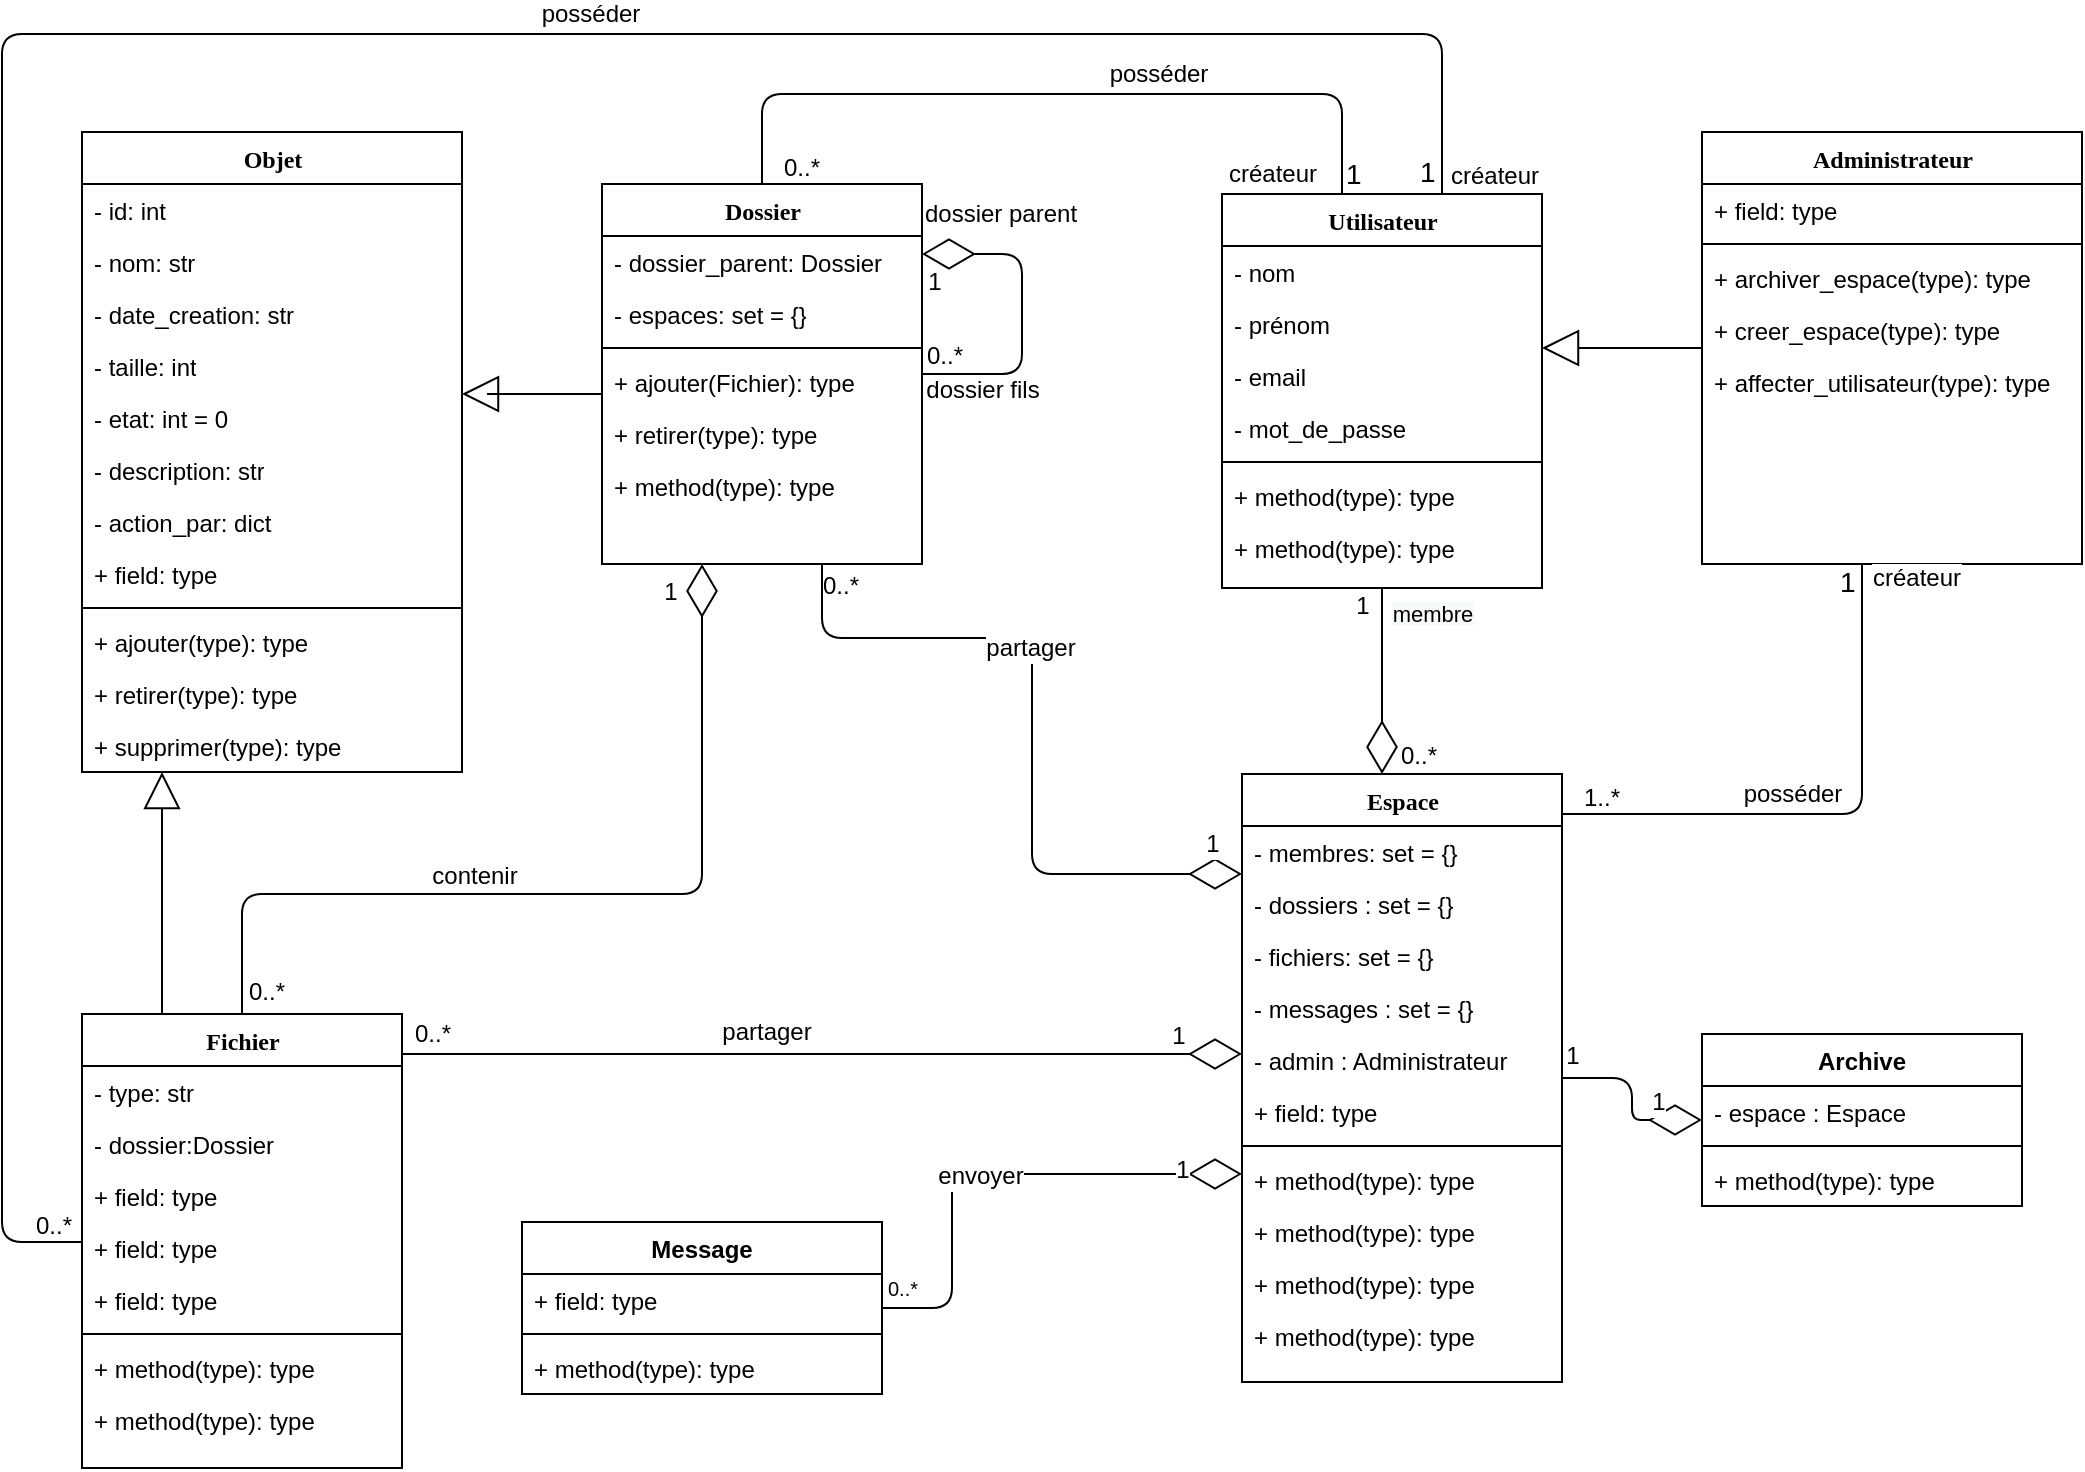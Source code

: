 <mxfile version="14.7.6" type="github">
  <diagram name="Page-1" id="9f46799a-70d6-7492-0946-bef42562c5a5">
    <mxGraphModel dx="1650" dy="1030" grid="1" gridSize="10" guides="1" tooltips="1" connect="1" arrows="1" fold="1" page="1" pageScale="1" pageWidth="1100" pageHeight="850" background="#ffffff" math="0" shadow="0">
      <root>
        <mxCell id="0" />
        <mxCell id="1" parent="0" />
        <mxCell id="KyeJw01Wxb6Py4lA0Rmy-20" value="" style="endArrow=diamondThin;endFill=0;endSize=24;html=1;edgeStyle=orthogonalEdgeStyle;fontSize=12;" parent="1" source="78961159f06e98e8-30" target="78961159f06e98e8-69" edge="1">
          <mxGeometry width="160" relative="1" as="geometry">
            <mxPoint x="470" y="620" as="sourcePoint" />
            <mxPoint x="610" y="350" as="targetPoint" />
            <Array as="points">
              <mxPoint x="430" y="322" />
              <mxPoint x="535" y="322" />
              <mxPoint x="535" y="440" />
            </Array>
          </mxGeometry>
        </mxCell>
        <mxCell id="3g1iSyXN13iqt0poWXBP-4" value="&lt;font style=&quot;font-size: 12px&quot;&gt;partager&lt;/font&gt;" style="edgeLabel;html=1;align=center;verticalAlign=middle;resizable=0;points=[];" parent="KyeJw01Wxb6Py4lA0Rmy-20" vertex="1" connectable="0">
          <mxGeometry x="-0.18" y="-1" relative="1" as="geometry">
            <mxPoint y="-3" as="offset" />
          </mxGeometry>
        </mxCell>
        <mxCell id="3g1iSyXN13iqt0poWXBP-16" value="&lt;font style=&quot;font-size: 12px&quot;&gt;1&lt;/font&gt;" style="edgeLabel;html=1;align=center;verticalAlign=middle;resizable=0;points=[];" parent="KyeJw01Wxb6Py4lA0Rmy-20" vertex="1" connectable="0">
          <mxGeometry x="0.808" y="2" relative="1" as="geometry">
            <mxPoint x="20" y="-13" as="offset" />
          </mxGeometry>
        </mxCell>
        <mxCell id="3g1iSyXN13iqt0poWXBP-17" value="0..*" style="edgeLabel;html=1;align=center;verticalAlign=middle;resizable=0;points=[];fontSize=12;" parent="KyeJw01Wxb6Py4lA0Rmy-20" vertex="1" connectable="0">
          <mxGeometry x="-0.939" y="1" relative="1" as="geometry">
            <mxPoint x="8" as="offset" />
          </mxGeometry>
        </mxCell>
        <mxCell id="78961159f06e98e8-17" value="Fichier" style="swimlane;html=1;fontStyle=1;align=center;verticalAlign=top;childLayout=stackLayout;horizontal=1;startSize=26;horizontalStack=0;resizeParent=1;resizeLast=0;collapsible=1;marginBottom=0;swimlaneFillColor=#ffffff;rounded=0;shadow=0;comic=0;labelBackgroundColor=none;strokeWidth=1;fillColor=none;fontFamily=Verdana;fontSize=12" parent="1" vertex="1">
          <mxGeometry x="60" y="510" width="160" height="227" as="geometry">
            <mxRectangle x="40" y="208.5" width="80" height="26" as="alternateBounds" />
          </mxGeometry>
        </mxCell>
        <mxCell id="78961159f06e98e8-23" value="- type: str" style="text;html=1;strokeColor=none;fillColor=none;align=left;verticalAlign=top;spacingLeft=4;spacingRight=4;whiteSpace=wrap;overflow=hidden;rotatable=0;points=[[0,0.5],[1,0.5]];portConstraint=eastwest;" parent="78961159f06e98e8-17" vertex="1">
          <mxGeometry y="26" width="160" height="26" as="geometry" />
        </mxCell>
        <mxCell id="78961159f06e98e8-21" value="- dossier:Dossier" style="text;html=1;strokeColor=none;fillColor=none;align=left;verticalAlign=top;spacingLeft=4;spacingRight=4;whiteSpace=wrap;overflow=hidden;rotatable=0;points=[[0,0.5],[1,0.5]];portConstraint=eastwest;" parent="78961159f06e98e8-17" vertex="1">
          <mxGeometry y="52" width="160" height="26" as="geometry" />
        </mxCell>
        <mxCell id="78961159f06e98e8-25" value="+ field: type" style="text;html=1;strokeColor=none;fillColor=none;align=left;verticalAlign=top;spacingLeft=4;spacingRight=4;whiteSpace=wrap;overflow=hidden;rotatable=0;points=[[0,0.5],[1,0.5]];portConstraint=eastwest;" parent="78961159f06e98e8-17" vertex="1">
          <mxGeometry y="78" width="160" height="26" as="geometry" />
        </mxCell>
        <mxCell id="78961159f06e98e8-26" value="+ field: type" style="text;html=1;strokeColor=none;fillColor=none;align=left;verticalAlign=top;spacingLeft=4;spacingRight=4;whiteSpace=wrap;overflow=hidden;rotatable=0;points=[[0,0.5],[1,0.5]];portConstraint=eastwest;" parent="78961159f06e98e8-17" vertex="1">
          <mxGeometry y="104" width="160" height="26" as="geometry" />
        </mxCell>
        <mxCell id="78961159f06e98e8-24" value="+ field: type" style="text;html=1;strokeColor=none;fillColor=none;align=left;verticalAlign=top;spacingLeft=4;spacingRight=4;whiteSpace=wrap;overflow=hidden;rotatable=0;points=[[0,0.5],[1,0.5]];portConstraint=eastwest;" parent="78961159f06e98e8-17" vertex="1">
          <mxGeometry y="130" width="160" height="26" as="geometry" />
        </mxCell>
        <mxCell id="78961159f06e98e8-19" value="" style="line;html=1;strokeWidth=1;fillColor=none;align=left;verticalAlign=middle;spacingTop=-1;spacingLeft=3;spacingRight=3;rotatable=0;labelPosition=right;points=[];portConstraint=eastwest;" parent="78961159f06e98e8-17" vertex="1">
          <mxGeometry y="156" width="160" height="8" as="geometry" />
        </mxCell>
        <mxCell id="78961159f06e98e8-20" value="+ method(type): type" style="text;html=1;strokeColor=none;fillColor=none;align=left;verticalAlign=top;spacingLeft=4;spacingRight=4;whiteSpace=wrap;overflow=hidden;rotatable=0;points=[[0,0.5],[1,0.5]];portConstraint=eastwest;" parent="78961159f06e98e8-17" vertex="1">
          <mxGeometry y="164" width="160" height="26" as="geometry" />
        </mxCell>
        <mxCell id="78961159f06e98e8-27" value="+ method(type): type" style="text;html=1;strokeColor=none;fillColor=none;align=left;verticalAlign=top;spacingLeft=4;spacingRight=4;whiteSpace=wrap;overflow=hidden;rotatable=0;points=[[0,0.5],[1,0.5]];portConstraint=eastwest;" parent="78961159f06e98e8-17" vertex="1">
          <mxGeometry y="190" width="160" height="26" as="geometry" />
        </mxCell>
        <mxCell id="78961159f06e98e8-30" value="Dossier" style="swimlane;html=1;fontStyle=1;align=center;verticalAlign=top;childLayout=stackLayout;horizontal=1;startSize=26;horizontalStack=0;resizeParent=1;resizeLast=0;collapsible=1;marginBottom=0;swimlaneFillColor=#ffffff;rounded=0;shadow=0;comic=0;labelBackgroundColor=none;strokeWidth=1;fillColor=none;fontFamily=Verdana;fontSize=12" parent="1" vertex="1">
          <mxGeometry x="320" y="95" width="160" height="190" as="geometry">
            <mxRectangle x="430" y="83" width="80" height="26" as="alternateBounds" />
          </mxGeometry>
        </mxCell>
        <mxCell id="78961159f06e98e8-31" value="- dossier_parent: Dossier" style="text;html=1;strokeColor=none;fillColor=none;align=left;verticalAlign=top;spacingLeft=4;spacingRight=4;whiteSpace=wrap;overflow=hidden;rotatable=0;points=[[0,0.5],[1,0.5]];portConstraint=eastwest;" parent="78961159f06e98e8-30" vertex="1">
          <mxGeometry y="26" width="160" height="26" as="geometry" />
        </mxCell>
        <mxCell id="78961159f06e98e8-37" value="- espaces: set = {}" style="text;html=1;strokeColor=none;fillColor=none;align=left;verticalAlign=top;spacingLeft=4;spacingRight=4;whiteSpace=wrap;overflow=hidden;rotatable=0;points=[[0,0.5],[1,0.5]];portConstraint=eastwest;" parent="78961159f06e98e8-30" vertex="1">
          <mxGeometry y="52" width="160" height="26" as="geometry" />
        </mxCell>
        <mxCell id="78961159f06e98e8-38" value="" style="line;html=1;strokeWidth=1;fillColor=none;align=left;verticalAlign=middle;spacingTop=-1;spacingLeft=3;spacingRight=3;rotatable=0;labelPosition=right;points=[];portConstraint=eastwest;" parent="78961159f06e98e8-30" vertex="1">
          <mxGeometry y="78" width="160" height="8" as="geometry" />
        </mxCell>
        <mxCell id="78961159f06e98e8-39" value="+ ajouter(Fichier): type" style="text;html=1;strokeColor=none;fillColor=none;align=left;verticalAlign=top;spacingLeft=4;spacingRight=4;whiteSpace=wrap;overflow=hidden;rotatable=0;points=[[0,0.5],[1,0.5]];portConstraint=eastwest;" parent="78961159f06e98e8-30" vertex="1">
          <mxGeometry y="86" width="160" height="26" as="geometry" />
        </mxCell>
        <mxCell id="78961159f06e98e8-40" value="+ retirer(type): type" style="text;html=1;strokeColor=none;fillColor=none;align=left;verticalAlign=top;spacingLeft=4;spacingRight=4;whiteSpace=wrap;overflow=hidden;rotatable=0;points=[[0,0.5],[1,0.5]];portConstraint=eastwest;" parent="78961159f06e98e8-30" vertex="1">
          <mxGeometry y="112" width="160" height="26" as="geometry" />
        </mxCell>
        <mxCell id="78961159f06e98e8-42" value="+ method(type): type" style="text;html=1;strokeColor=none;fillColor=none;align=left;verticalAlign=top;spacingLeft=4;spacingRight=4;whiteSpace=wrap;overflow=hidden;rotatable=0;points=[[0,0.5],[1,0.5]];portConstraint=eastwest;" parent="78961159f06e98e8-30" vertex="1">
          <mxGeometry y="138" width="160" height="26" as="geometry" />
        </mxCell>
        <mxCell id="78961159f06e98e8-43" value="Utilisateur" style="swimlane;html=1;fontStyle=1;align=center;verticalAlign=top;childLayout=stackLayout;horizontal=1;startSize=26;horizontalStack=0;resizeParent=1;resizeLast=0;collapsible=1;marginBottom=0;swimlaneFillColor=#ffffff;rounded=0;shadow=0;comic=0;labelBackgroundColor=none;strokeWidth=1;fontFamily=Verdana;fontSize=12;" parent="1" vertex="1">
          <mxGeometry x="630" y="100" width="160" height="197" as="geometry">
            <mxRectangle x="740" y="83" width="100" height="26" as="alternateBounds" />
          </mxGeometry>
        </mxCell>
        <mxCell id="78961159f06e98e8-44" value="- nom" style="text;html=1;strokeColor=none;fillColor=none;align=left;verticalAlign=top;spacingLeft=4;spacingRight=4;whiteSpace=wrap;overflow=hidden;rotatable=0;points=[[0,0.5],[1,0.5]];portConstraint=eastwest;" parent="78961159f06e98e8-43" vertex="1">
          <mxGeometry y="26" width="160" height="26" as="geometry" />
        </mxCell>
        <mxCell id="78961159f06e98e8-45" value="- prénom" style="text;html=1;strokeColor=none;fillColor=none;align=left;verticalAlign=top;spacingLeft=4;spacingRight=4;whiteSpace=wrap;overflow=hidden;rotatable=0;points=[[0,0.5],[1,0.5]];portConstraint=eastwest;" parent="78961159f06e98e8-43" vertex="1">
          <mxGeometry y="52" width="160" height="26" as="geometry" />
        </mxCell>
        <mxCell id="78961159f06e98e8-49" value="- email" style="text;html=1;strokeColor=none;fillColor=none;align=left;verticalAlign=top;spacingLeft=4;spacingRight=4;whiteSpace=wrap;overflow=hidden;rotatable=0;points=[[0,0.5],[1,0.5]];portConstraint=eastwest;" parent="78961159f06e98e8-43" vertex="1">
          <mxGeometry y="78" width="160" height="26" as="geometry" />
        </mxCell>
        <mxCell id="78961159f06e98e8-50" value="- mot_de_passe" style="text;html=1;strokeColor=none;fillColor=none;align=left;verticalAlign=top;spacingLeft=4;spacingRight=4;whiteSpace=wrap;overflow=hidden;rotatable=0;points=[[0,0.5],[1,0.5]];portConstraint=eastwest;" parent="78961159f06e98e8-43" vertex="1">
          <mxGeometry y="104" width="160" height="26" as="geometry" />
        </mxCell>
        <mxCell id="78961159f06e98e8-51" value="" style="line;html=1;strokeWidth=1;fillColor=none;align=left;verticalAlign=middle;spacingTop=-1;spacingLeft=3;spacingRight=3;rotatable=0;labelPosition=right;points=[];portConstraint=eastwest;" parent="78961159f06e98e8-43" vertex="1">
          <mxGeometry y="130" width="160" height="8" as="geometry" />
        </mxCell>
        <mxCell id="78961159f06e98e8-52" value="+ method(type): type" style="text;html=1;strokeColor=none;fillColor=none;align=left;verticalAlign=top;spacingLeft=4;spacingRight=4;whiteSpace=wrap;overflow=hidden;rotatable=0;points=[[0,0.5],[1,0.5]];portConstraint=eastwest;" parent="78961159f06e98e8-43" vertex="1">
          <mxGeometry y="138" width="160" height="26" as="geometry" />
        </mxCell>
        <mxCell id="78961159f06e98e8-53" value="+ method(type): type" style="text;html=1;strokeColor=none;fillColor=none;align=left;verticalAlign=top;spacingLeft=4;spacingRight=4;whiteSpace=wrap;overflow=hidden;rotatable=0;points=[[0,0.5],[1,0.5]];portConstraint=eastwest;" parent="78961159f06e98e8-43" vertex="1">
          <mxGeometry y="164" width="160" height="26" as="geometry" />
        </mxCell>
        <mxCell id="78961159f06e98e8-69" value="Espace" style="swimlane;html=1;fontStyle=1;align=center;verticalAlign=top;childLayout=stackLayout;horizontal=1;startSize=26;horizontalStack=0;resizeParent=1;resizeLast=0;collapsible=1;marginBottom=0;swimlaneFillColor=#ffffff;rounded=0;shadow=0;comic=0;labelBackgroundColor=none;strokeWidth=1;fillColor=none;fontFamily=Verdana;fontSize=12" parent="1" vertex="1">
          <mxGeometry x="640" y="390.0" width="160" height="304" as="geometry">
            <mxRectangle x="360" y="482.0" width="80" height="26" as="alternateBounds" />
          </mxGeometry>
        </mxCell>
        <mxCell id="78961159f06e98e8-70" value="- membres: set = {}" style="text;html=1;strokeColor=none;fillColor=none;align=left;verticalAlign=top;spacingLeft=4;spacingRight=4;whiteSpace=wrap;overflow=hidden;rotatable=0;points=[[0,0.5],[1,0.5]];portConstraint=eastwest;" parent="78961159f06e98e8-69" vertex="1">
          <mxGeometry y="26" width="160" height="26" as="geometry" />
        </mxCell>
        <mxCell id="78961159f06e98e8-71" value="- dossiers : set = {}" style="text;html=1;strokeColor=none;fillColor=none;align=left;verticalAlign=top;spacingLeft=4;spacingRight=4;whiteSpace=wrap;overflow=hidden;rotatable=0;points=[[0,0.5],[1,0.5]];portConstraint=eastwest;" parent="78961159f06e98e8-69" vertex="1">
          <mxGeometry y="52" width="160" height="26" as="geometry" />
        </mxCell>
        <mxCell id="78961159f06e98e8-74" value="- fichiers: set = {}" style="text;html=1;strokeColor=none;fillColor=none;align=left;verticalAlign=top;spacingLeft=4;spacingRight=4;whiteSpace=wrap;overflow=hidden;rotatable=0;points=[[0,0.5],[1,0.5]];portConstraint=eastwest;" parent="78961159f06e98e8-69" vertex="1">
          <mxGeometry y="78" width="160" height="26" as="geometry" />
        </mxCell>
        <mxCell id="78961159f06e98e8-75" value="- messages : set = {}" style="text;html=1;strokeColor=none;fillColor=none;align=left;verticalAlign=top;spacingLeft=4;spacingRight=4;whiteSpace=wrap;overflow=hidden;rotatable=0;points=[[0,0.5],[1,0.5]];portConstraint=eastwest;" parent="78961159f06e98e8-69" vertex="1">
          <mxGeometry y="104" width="160" height="26" as="geometry" />
        </mxCell>
        <mxCell id="78961159f06e98e8-72" value="- admin : Administrateur" style="text;html=1;strokeColor=none;fillColor=none;align=left;verticalAlign=top;spacingLeft=4;spacingRight=4;whiteSpace=wrap;overflow=hidden;rotatable=0;points=[[0,0.5],[1,0.5]];portConstraint=eastwest;" parent="78961159f06e98e8-69" vertex="1">
          <mxGeometry y="130" width="160" height="26" as="geometry" />
        </mxCell>
        <mxCell id="78961159f06e98e8-76" value="+ field: type" style="text;html=1;strokeColor=none;fillColor=none;align=left;verticalAlign=top;spacingLeft=4;spacingRight=4;whiteSpace=wrap;overflow=hidden;rotatable=0;points=[[0,0.5],[1,0.5]];portConstraint=eastwest;" parent="78961159f06e98e8-69" vertex="1">
          <mxGeometry y="156" width="160" height="26" as="geometry" />
        </mxCell>
        <mxCell id="78961159f06e98e8-77" value="" style="line;html=1;strokeWidth=1;fillColor=none;align=left;verticalAlign=middle;spacingTop=-1;spacingLeft=3;spacingRight=3;rotatable=0;labelPosition=right;points=[];portConstraint=eastwest;" parent="78961159f06e98e8-69" vertex="1">
          <mxGeometry y="182" width="160" height="8" as="geometry" />
        </mxCell>
        <mxCell id="78961159f06e98e8-78" value="+ method(type): type" style="text;html=1;strokeColor=none;fillColor=none;align=left;verticalAlign=top;spacingLeft=4;spacingRight=4;whiteSpace=wrap;overflow=hidden;rotatable=0;points=[[0,0.5],[1,0.5]];portConstraint=eastwest;" parent="78961159f06e98e8-69" vertex="1">
          <mxGeometry y="190" width="160" height="26" as="geometry" />
        </mxCell>
        <mxCell id="78961159f06e98e8-79" value="+ method(type): type" style="text;html=1;strokeColor=none;fillColor=none;align=left;verticalAlign=top;spacingLeft=4;spacingRight=4;whiteSpace=wrap;overflow=hidden;rotatable=0;points=[[0,0.5],[1,0.5]];portConstraint=eastwest;" parent="78961159f06e98e8-69" vertex="1">
          <mxGeometry y="216" width="160" height="26" as="geometry" />
        </mxCell>
        <mxCell id="78961159f06e98e8-80" value="+ method(type): type" style="text;html=1;strokeColor=none;fillColor=none;align=left;verticalAlign=top;spacingLeft=4;spacingRight=4;whiteSpace=wrap;overflow=hidden;rotatable=0;points=[[0,0.5],[1,0.5]];portConstraint=eastwest;" parent="78961159f06e98e8-69" vertex="1">
          <mxGeometry y="242" width="160" height="26" as="geometry" />
        </mxCell>
        <mxCell id="78961159f06e98e8-81" value="+ method(type): type" style="text;html=1;strokeColor=none;fillColor=none;align=left;verticalAlign=top;spacingLeft=4;spacingRight=4;whiteSpace=wrap;overflow=hidden;rotatable=0;points=[[0,0.5],[1,0.5]];portConstraint=eastwest;" parent="78961159f06e98e8-69" vertex="1">
          <mxGeometry y="268" width="160" height="26" as="geometry" />
        </mxCell>
        <mxCell id="78961159f06e98e8-127" style="edgeStyle=orthogonalEdgeStyle;html=1;labelBackgroundColor=none;startFill=0;startSize=8;endArrow=block;endFill=0;endSize=16;fontFamily=Verdana;fontSize=12;" parent="1" source="78961159f06e98e8-95" target="78961159f06e98e8-43" edge="1">
          <mxGeometry relative="1" as="geometry">
            <Array as="points">
              <mxPoint x="870" y="109" />
              <mxPoint x="870" y="109" />
            </Array>
          </mxGeometry>
        </mxCell>
        <mxCell id="78961159f06e98e8-95" value="Administrateur" style="swimlane;html=1;fontStyle=1;align=center;verticalAlign=top;childLayout=stackLayout;horizontal=1;startSize=26;horizontalStack=0;resizeParent=1;resizeLast=0;collapsible=1;marginBottom=0;swimlaneFillColor=#ffffff;rounded=0;shadow=0;comic=0;labelBackgroundColor=none;strokeWidth=1;fillColor=none;fontFamily=Verdana;fontSize=12" parent="1" vertex="1">
          <mxGeometry x="870" y="69" width="190" height="216" as="geometry">
            <mxRectangle x="920" y="183" width="130" height="26" as="alternateBounds" />
          </mxGeometry>
        </mxCell>
        <mxCell id="78961159f06e98e8-102" value="+ field: type" style="text;html=1;strokeColor=none;fillColor=none;align=left;verticalAlign=top;spacingLeft=4;spacingRight=4;whiteSpace=wrap;overflow=hidden;rotatable=0;points=[[0,0.5],[1,0.5]];portConstraint=eastwest;" parent="78961159f06e98e8-95" vertex="1">
          <mxGeometry y="26" width="190" height="26" as="geometry" />
        </mxCell>
        <mxCell id="78961159f06e98e8-103" value="" style="line;html=1;strokeWidth=1;fillColor=none;align=left;verticalAlign=middle;spacingTop=-1;spacingLeft=3;spacingRight=3;rotatable=0;labelPosition=right;points=[];portConstraint=eastwest;" parent="78961159f06e98e8-95" vertex="1">
          <mxGeometry y="52" width="190" height="8" as="geometry" />
        </mxCell>
        <mxCell id="78961159f06e98e8-104" value="+ archiver_espace(type): type" style="text;html=1;strokeColor=none;fillColor=none;align=left;verticalAlign=top;spacingLeft=4;spacingRight=4;whiteSpace=wrap;overflow=hidden;rotatable=0;points=[[0,0.5],[1,0.5]];portConstraint=eastwest;" parent="78961159f06e98e8-95" vertex="1">
          <mxGeometry y="60" width="190" height="26" as="geometry" />
        </mxCell>
        <mxCell id="tIOA8ljV_DJOBW96KXzs-10" value="+ creer_espace(type): type" style="text;html=1;strokeColor=none;fillColor=none;align=left;verticalAlign=top;spacingLeft=4;spacingRight=4;whiteSpace=wrap;overflow=hidden;rotatable=0;points=[[0,0.5],[1,0.5]];portConstraint=eastwest;" parent="78961159f06e98e8-95" vertex="1">
          <mxGeometry y="86" width="190" height="26" as="geometry" />
        </mxCell>
        <mxCell id="tIOA8ljV_DJOBW96KXzs-11" value="+ affecter_utilisateur(type): type" style="text;html=1;strokeColor=none;fillColor=none;align=left;verticalAlign=top;spacingLeft=4;spacingRight=4;whiteSpace=wrap;overflow=hidden;rotatable=0;points=[[0,0.5],[1,0.5]];portConstraint=eastwest;" parent="78961159f06e98e8-95" vertex="1">
          <mxGeometry y="112" width="190" height="26" as="geometry" />
        </mxCell>
        <mxCell id="78961159f06e98e8-121" style="edgeStyle=orthogonalEdgeStyle;html=1;labelBackgroundColor=none;startFill=0;startSize=6;endArrow=diamondThin;endFill=0;endSize=24;fontFamily=Verdana;fontSize=12;elbow=vertical;" parent="1" source="78961159f06e98e8-17" target="78961159f06e98e8-30" edge="1">
          <mxGeometry relative="1" as="geometry">
            <mxPoint x="250" y="259.882" as="sourcePoint" />
            <Array as="points">
              <mxPoint x="140" y="450" />
              <mxPoint x="370" y="450" />
            </Array>
          </mxGeometry>
        </mxCell>
        <mxCell id="3g1iSyXN13iqt0poWXBP-37" value="1" style="edgeLabel;html=1;align=center;verticalAlign=middle;resizable=0;points=[];fontSize=12;" parent="78961159f06e98e8-121" vertex="1" connectable="0">
          <mxGeometry x="0.887" y="1" relative="1" as="geometry">
            <mxPoint x="-15" y="-12" as="offset" />
          </mxGeometry>
        </mxCell>
        <mxCell id="3g1iSyXN13iqt0poWXBP-38" value="0..*" style="edgeLabel;html=1;align=center;verticalAlign=middle;resizable=0;points=[];fontSize=12;" parent="78961159f06e98e8-121" vertex="1" connectable="0">
          <mxGeometry x="-0.942" y="3" relative="1" as="geometry">
            <mxPoint x="15" y="2" as="offset" />
          </mxGeometry>
        </mxCell>
        <mxCell id="3g1iSyXN13iqt0poWXBP-39" value="contenir" style="edgeLabel;html=1;align=center;verticalAlign=middle;resizable=0;points=[];fontSize=12;" parent="78961159f06e98e8-121" vertex="1" connectable="0">
          <mxGeometry x="-0.186" y="-2" relative="1" as="geometry">
            <mxPoint x="-9" y="-11" as="offset" />
          </mxGeometry>
        </mxCell>
        <mxCell id="KyeJw01Wxb6Py4lA0Rmy-17" value="" style="endArrow=diamondThin;endFill=0;endSize=24;html=1;edgeStyle=orthogonalEdgeStyle;" parent="1" source="78961159f06e98e8-69" target="KyeJw01Wxb6Py4lA0Rmy-22" edge="1">
          <mxGeometry width="160" relative="1" as="geometry">
            <mxPoint x="470" y="620" as="sourcePoint" />
            <mxPoint x="830" y="600" as="targetPoint" />
          </mxGeometry>
        </mxCell>
        <mxCell id="3g1iSyXN13iqt0poWXBP-3" value="&lt;span style=&quot;font-size: 12px&quot;&gt;1&lt;/span&gt;" style="edgeLabel;html=1;align=center;verticalAlign=middle;resizable=0;points=[];" parent="KyeJw01Wxb6Py4lA0Rmy-17" vertex="1" connectable="0">
          <mxGeometry x="-0.833" y="-1" relative="1" as="geometry">
            <mxPoint x="-3" y="-12" as="offset" />
          </mxGeometry>
        </mxCell>
        <mxCell id="3g1iSyXN13iqt0poWXBP-19" value="1" style="edgeLabel;html=1;align=center;verticalAlign=middle;resizable=0;points=[];fontSize=12;" parent="KyeJw01Wxb6Py4lA0Rmy-17" vertex="1" connectable="0">
          <mxGeometry x="0.838" y="-3" relative="1" as="geometry">
            <mxPoint x="-15" y="-12" as="offset" />
          </mxGeometry>
        </mxCell>
        <mxCell id="KyeJw01Wxb6Py4lA0Rmy-18" value="" style="endArrow=diamondThin;endFill=0;endSize=24;html=1;edgeStyle=elbowEdgeStyle;elbow=vertical;" parent="1" source="78961159f06e98e8-17" target="78961159f06e98e8-69" edge="1">
          <mxGeometry width="160" relative="1" as="geometry">
            <mxPoint x="470" y="300" as="sourcePoint" />
            <mxPoint x="310" y="300" as="targetPoint" />
            <Array as="points">
              <mxPoint x="520" y="530" />
            </Array>
          </mxGeometry>
        </mxCell>
        <mxCell id="3g1iSyXN13iqt0poWXBP-7" value="&lt;font style=&quot;font-size: 12px&quot;&gt;partager&lt;/font&gt;" style="edgeLabel;html=1;align=center;verticalAlign=middle;resizable=0;points=[];" parent="KyeJw01Wxb6Py4lA0Rmy-18" vertex="1" connectable="0">
          <mxGeometry x="-0.136" y="-2" relative="1" as="geometry">
            <mxPoint y="-13" as="offset" />
          </mxGeometry>
        </mxCell>
        <mxCell id="3g1iSyXN13iqt0poWXBP-20" value="0..*" style="edgeLabel;html=1;align=center;verticalAlign=middle;resizable=0;points=[];fontSize=12;" parent="KyeJw01Wxb6Py4lA0Rmy-18" vertex="1" connectable="0">
          <mxGeometry x="-0.949" y="2" relative="1" as="geometry">
            <mxPoint x="4" y="-8" as="offset" />
          </mxGeometry>
        </mxCell>
        <mxCell id="3g1iSyXN13iqt0poWXBP-21" value="1" style="edgeLabel;html=1;align=center;verticalAlign=middle;resizable=0;points=[];fontSize=12;" parent="KyeJw01Wxb6Py4lA0Rmy-18" vertex="1" connectable="0">
          <mxGeometry x="0.867" relative="1" as="geometry">
            <mxPoint x="-4" y="-9" as="offset" />
          </mxGeometry>
        </mxCell>
        <mxCell id="KyeJw01Wxb6Py4lA0Rmy-21" value="&lt;font style=&quot;font-size: 12px&quot;&gt;1&lt;/font&gt;" style="endArrow=diamondThin;endFill=0;endSize=24;html=1;edgeStyle=elbowEdgeStyle;" parent="1" source="78961159f06e98e8-43" target="78961159f06e98e8-69" edge="1">
          <mxGeometry x="-0.816" y="-10" width="160" relative="1" as="geometry">
            <mxPoint x="470" y="300" as="sourcePoint" />
            <mxPoint x="310" y="300" as="targetPoint" />
            <Array as="points">
              <mxPoint x="700" y="270" />
              <mxPoint x="650" y="290" />
              <mxPoint x="630" y="270" />
              <mxPoint x="650" y="300" />
            </Array>
            <mxPoint as="offset" />
          </mxGeometry>
        </mxCell>
        <mxCell id="yQ6tkLGqc1YzV4tKjJbD-18" value="0..*" style="edgeLabel;html=1;align=center;verticalAlign=middle;resizable=0;points=[];fontSize=12;" parent="KyeJw01Wxb6Py4lA0Rmy-21" vertex="1" connectable="0">
          <mxGeometry x="0.447" y="5" relative="1" as="geometry">
            <mxPoint x="13" y="16" as="offset" />
          </mxGeometry>
        </mxCell>
        <mxCell id="yQ6tkLGqc1YzV4tKjJbD-19" value="&lt;span style=&quot;font-size: 11px ; background-color: rgb(248 , 249 , 250)&quot;&gt;membre&lt;/span&gt;" style="edgeLabel;html=1;align=center;verticalAlign=middle;resizable=0;points=[];fontSize=12;" parent="KyeJw01Wxb6Py4lA0Rmy-21" vertex="1" connectable="0">
          <mxGeometry x="-0.242" y="4" relative="1" as="geometry">
            <mxPoint x="21" y="-22" as="offset" />
          </mxGeometry>
        </mxCell>
        <mxCell id="KyeJw01Wxb6Py4lA0Rmy-22" value="Archive" style="swimlane;fontStyle=1;align=center;verticalAlign=top;childLayout=stackLayout;horizontal=1;startSize=26;horizontalStack=0;resizeParent=1;resizeParentMax=0;resizeLast=0;collapsible=1;marginBottom=0;" parent="1" vertex="1">
          <mxGeometry x="870" y="520" width="160" height="86" as="geometry" />
        </mxCell>
        <mxCell id="KyeJw01Wxb6Py4lA0Rmy-23" value="- espace : Espace" style="text;strokeColor=none;fillColor=none;align=left;verticalAlign=top;spacingLeft=4;spacingRight=4;overflow=hidden;rotatable=0;points=[[0,0.5],[1,0.5]];portConstraint=eastwest;" parent="KyeJw01Wxb6Py4lA0Rmy-22" vertex="1">
          <mxGeometry y="26" width="160" height="26" as="geometry" />
        </mxCell>
        <mxCell id="KyeJw01Wxb6Py4lA0Rmy-24" value="" style="line;strokeWidth=1;fillColor=none;align=left;verticalAlign=middle;spacingTop=-1;spacingLeft=3;spacingRight=3;rotatable=0;labelPosition=right;points=[];portConstraint=eastwest;" parent="KyeJw01Wxb6Py4lA0Rmy-22" vertex="1">
          <mxGeometry y="52" width="160" height="8" as="geometry" />
        </mxCell>
        <mxCell id="KyeJw01Wxb6Py4lA0Rmy-25" value="+ method(type): type" style="text;strokeColor=none;fillColor=none;align=left;verticalAlign=top;spacingLeft=4;spacingRight=4;overflow=hidden;rotatable=0;points=[[0,0.5],[1,0.5]];portConstraint=eastwest;" parent="KyeJw01Wxb6Py4lA0Rmy-22" vertex="1">
          <mxGeometry y="60" width="160" height="26" as="geometry" />
        </mxCell>
        <mxCell id="d62JJHB7F8zlVI0reOrx-1" value="Objet" style="swimlane;html=1;fontStyle=1;align=center;verticalAlign=top;childLayout=stackLayout;horizontal=1;startSize=26;horizontalStack=0;resizeParent=1;resizeLast=0;collapsible=1;marginBottom=0;swimlaneFillColor=#ffffff;rounded=0;shadow=0;comic=0;labelBackgroundColor=none;strokeWidth=1;fillColor=none;fontFamily=Verdana;fontSize=12" parent="1" vertex="1">
          <mxGeometry x="60" y="69" width="190" height="320" as="geometry">
            <mxRectangle x="90" y="482.0" width="70" height="26" as="alternateBounds" />
          </mxGeometry>
        </mxCell>
        <mxCell id="tIOA8ljV_DJOBW96KXzs-7" value="- id: int" style="text;html=1;strokeColor=none;fillColor=none;align=left;verticalAlign=top;spacingLeft=4;spacingRight=4;whiteSpace=wrap;overflow=hidden;rotatable=0;points=[[0,0.5],[1,0.5]];portConstraint=eastwest;" parent="d62JJHB7F8zlVI0reOrx-1" vertex="1">
          <mxGeometry y="26" width="190" height="26" as="geometry" />
        </mxCell>
        <mxCell id="d62JJHB7F8zlVI0reOrx-2" value="- nom: str" style="text;html=1;strokeColor=none;fillColor=none;align=left;verticalAlign=top;spacingLeft=4;spacingRight=4;whiteSpace=wrap;overflow=hidden;rotatable=0;points=[[0,0.5],[1,0.5]];portConstraint=eastwest;" parent="d62JJHB7F8zlVI0reOrx-1" vertex="1">
          <mxGeometry y="52" width="190" height="26" as="geometry" />
        </mxCell>
        <mxCell id="d62JJHB7F8zlVI0reOrx-3" value="- date_creation: str" style="text;html=1;strokeColor=none;fillColor=none;align=left;verticalAlign=top;spacingLeft=4;spacingRight=4;whiteSpace=wrap;overflow=hidden;rotatable=0;points=[[0,0.5],[1,0.5]];portConstraint=eastwest;" parent="d62JJHB7F8zlVI0reOrx-1" vertex="1">
          <mxGeometry y="78" width="190" height="26" as="geometry" />
        </mxCell>
        <mxCell id="d62JJHB7F8zlVI0reOrx-4" value="- taille: int" style="text;html=1;strokeColor=none;fillColor=none;align=left;verticalAlign=top;spacingLeft=4;spacingRight=4;whiteSpace=wrap;overflow=hidden;rotatable=0;points=[[0,0.5],[1,0.5]];portConstraint=eastwest;" parent="d62JJHB7F8zlVI0reOrx-1" vertex="1">
          <mxGeometry y="104" width="190" height="26" as="geometry" />
        </mxCell>
        <mxCell id="d62JJHB7F8zlVI0reOrx-5" value="- etat: int = 0" style="text;html=1;strokeColor=none;fillColor=none;align=left;verticalAlign=top;spacingLeft=4;spacingRight=4;whiteSpace=wrap;overflow=hidden;rotatable=0;points=[[0,0.5],[1,0.5]];portConstraint=eastwest;" parent="d62JJHB7F8zlVI0reOrx-1" vertex="1">
          <mxGeometry y="130" width="190" height="26" as="geometry" />
        </mxCell>
        <mxCell id="d62JJHB7F8zlVI0reOrx-7" value="- description: str" style="text;html=1;strokeColor=none;fillColor=none;align=left;verticalAlign=top;spacingLeft=4;spacingRight=4;whiteSpace=wrap;overflow=hidden;rotatable=0;points=[[0,0.5],[1,0.5]];portConstraint=eastwest;" parent="d62JJHB7F8zlVI0reOrx-1" vertex="1">
          <mxGeometry y="156" width="190" height="26" as="geometry" />
        </mxCell>
        <mxCell id="d62JJHB7F8zlVI0reOrx-6" value="- action_par: dict" style="text;html=1;strokeColor=none;fillColor=none;align=left;verticalAlign=top;spacingLeft=4;spacingRight=4;whiteSpace=wrap;overflow=hidden;rotatable=0;points=[[0,0.5],[1,0.5]];portConstraint=eastwest;" parent="d62JJHB7F8zlVI0reOrx-1" vertex="1">
          <mxGeometry y="182" width="190" height="26" as="geometry" />
        </mxCell>
        <mxCell id="d62JJHB7F8zlVI0reOrx-8" value="+ field: type" style="text;html=1;strokeColor=none;fillColor=none;align=left;verticalAlign=top;spacingLeft=4;spacingRight=4;whiteSpace=wrap;overflow=hidden;rotatable=0;points=[[0,0.5],[1,0.5]];portConstraint=eastwest;" parent="d62JJHB7F8zlVI0reOrx-1" vertex="1">
          <mxGeometry y="208" width="190" height="26" as="geometry" />
        </mxCell>
        <mxCell id="d62JJHB7F8zlVI0reOrx-9" value="" style="line;html=1;strokeWidth=1;fillColor=none;align=left;verticalAlign=middle;spacingTop=-1;spacingLeft=3;spacingRight=3;rotatable=0;labelPosition=right;points=[];portConstraint=eastwest;" parent="d62JJHB7F8zlVI0reOrx-1" vertex="1">
          <mxGeometry y="234" width="190" height="8" as="geometry" />
        </mxCell>
        <mxCell id="d62JJHB7F8zlVI0reOrx-10" value="+ ajouter(type): type" style="text;html=1;strokeColor=none;fillColor=none;align=left;verticalAlign=top;spacingLeft=4;spacingRight=4;whiteSpace=wrap;overflow=hidden;rotatable=0;points=[[0,0.5],[1,0.5]];portConstraint=eastwest;" parent="d62JJHB7F8zlVI0reOrx-1" vertex="1">
          <mxGeometry y="242" width="190" height="26" as="geometry" />
        </mxCell>
        <mxCell id="d62JJHB7F8zlVI0reOrx-11" value="+ retirer(type): type" style="text;html=1;strokeColor=none;fillColor=none;align=left;verticalAlign=top;spacingLeft=4;spacingRight=4;whiteSpace=wrap;overflow=hidden;rotatable=0;points=[[0,0.5],[1,0.5]];portConstraint=eastwest;" parent="d62JJHB7F8zlVI0reOrx-1" vertex="1">
          <mxGeometry y="268" width="190" height="26" as="geometry" />
        </mxCell>
        <mxCell id="d62JJHB7F8zlVI0reOrx-12" value="+ supprimer(type): type" style="text;html=1;strokeColor=none;fillColor=none;align=left;verticalAlign=top;spacingLeft=4;spacingRight=4;whiteSpace=wrap;overflow=hidden;rotatable=0;points=[[0,0.5],[1,0.5]];portConstraint=eastwest;" parent="d62JJHB7F8zlVI0reOrx-1" vertex="1">
          <mxGeometry y="294" width="190" height="26" as="geometry" />
        </mxCell>
        <mxCell id="tIOA8ljV_DJOBW96KXzs-1" value="" style="endArrow=block;endSize=16;endFill=0;html=1;edgeStyle=orthogonalEdgeStyle;" parent="1" source="78961159f06e98e8-30" target="d62JJHB7F8zlVI0reOrx-1" edge="1">
          <mxGeometry width="160" relative="1" as="geometry">
            <mxPoint x="420" y="320" as="sourcePoint" />
            <mxPoint x="580" y="320" as="targetPoint" />
            <Array as="points">
              <mxPoint x="260" y="200" />
              <mxPoint x="260" y="200" />
            </Array>
          </mxGeometry>
        </mxCell>
        <mxCell id="tIOA8ljV_DJOBW96KXzs-2" value="" style="endArrow=block;endSize=16;endFill=0;html=1;edgeStyle=orthogonalEdgeStyle;" parent="1" source="78961159f06e98e8-17" target="d62JJHB7F8zlVI0reOrx-1" edge="1">
          <mxGeometry width="160" relative="1" as="geometry">
            <mxPoint x="420" y="280" as="sourcePoint" />
            <mxPoint x="90" y="340" as="targetPoint" />
            <Array as="points">
              <mxPoint x="100" y="460" />
              <mxPoint x="100" y="460" />
            </Array>
          </mxGeometry>
        </mxCell>
        <mxCell id="yQ6tkLGqc1YzV4tKjJbD-2" value="" style="endArrow=diamondThin;endFill=0;endSize=24;html=1;snapToPoint=0;fixDash=0;bendable=1;cloneable=1;deletable=1;noJump=0;orthogonalLoop=0;shadow=0;sketch=0;ignoreEdge=0;edgeStyle=orthogonalEdgeStyle;" parent="1" source="yQ6tkLGqc1YzV4tKjJbD-3" target="78961159f06e98e8-69" edge="1">
          <mxGeometry width="160" relative="1" as="geometry">
            <mxPoint x="890" y="640" as="sourcePoint" />
            <mxPoint x="490" y="470" as="targetPoint" />
            <Array as="points">
              <mxPoint x="495" y="657" />
              <mxPoint x="495" y="590" />
            </Array>
          </mxGeometry>
        </mxCell>
        <mxCell id="3g1iSyXN13iqt0poWXBP-11" value="&lt;font style=&quot;font-size: 12px&quot;&gt;envoyer&lt;/font&gt;" style="edgeLabel;html=1;align=center;verticalAlign=middle;resizable=0;points=[];" parent="yQ6tkLGqc1YzV4tKjJbD-2" vertex="1" connectable="0">
          <mxGeometry x="-0.06" y="-1" relative="1" as="geometry">
            <mxPoint as="offset" />
          </mxGeometry>
        </mxCell>
        <mxCell id="3g1iSyXN13iqt0poWXBP-13" value="&lt;font size=&quot;1&quot;&gt;0..*&lt;/font&gt;" style="edgeLabel;html=1;align=center;verticalAlign=middle;resizable=0;points=[];" parent="yQ6tkLGqc1YzV4tKjJbD-2" vertex="1" connectable="0">
          <mxGeometry x="-0.952" y="-1" relative="1" as="geometry">
            <mxPoint x="4" y="-11" as="offset" />
          </mxGeometry>
        </mxCell>
        <mxCell id="3g1iSyXN13iqt0poWXBP-18" value="1" style="edgeLabel;html=1;align=center;verticalAlign=middle;resizable=0;points=[];fontSize=12;" parent="yQ6tkLGqc1YzV4tKjJbD-2" vertex="1" connectable="0">
          <mxGeometry x="0.784" y="2" relative="1" as="geometry">
            <mxPoint x="-4" as="offset" />
          </mxGeometry>
        </mxCell>
        <mxCell id="yQ6tkLGqc1YzV4tKjJbD-3" value="Message" style="swimlane;fontStyle=1;align=center;verticalAlign=top;childLayout=stackLayout;horizontal=1;startSize=26;horizontalStack=0;resizeParent=1;resizeParentMax=0;resizeLast=0;collapsible=1;marginBottom=0;" parent="1" vertex="1">
          <mxGeometry x="280" y="614" width="180" height="86" as="geometry" />
        </mxCell>
        <mxCell id="yQ6tkLGqc1YzV4tKjJbD-4" value="+ field: type" style="text;strokeColor=none;fillColor=none;align=left;verticalAlign=top;spacingLeft=4;spacingRight=4;overflow=hidden;rotatable=0;points=[[0,0.5],[1,0.5]];portConstraint=eastwest;" parent="yQ6tkLGqc1YzV4tKjJbD-3" vertex="1">
          <mxGeometry y="26" width="180" height="26" as="geometry" />
        </mxCell>
        <mxCell id="yQ6tkLGqc1YzV4tKjJbD-5" value="" style="line;strokeWidth=1;fillColor=none;align=left;verticalAlign=middle;spacingTop=-1;spacingLeft=3;spacingRight=3;rotatable=0;labelPosition=right;points=[];portConstraint=eastwest;" parent="yQ6tkLGqc1YzV4tKjJbD-3" vertex="1">
          <mxGeometry y="52" width="180" height="8" as="geometry" />
        </mxCell>
        <mxCell id="yQ6tkLGqc1YzV4tKjJbD-6" value="+ method(type): type" style="text;strokeColor=none;fillColor=none;align=left;verticalAlign=top;spacingLeft=4;spacingRight=4;overflow=hidden;rotatable=0;points=[[0,0.5],[1,0.5]];portConstraint=eastwest;" parent="yQ6tkLGqc1YzV4tKjJbD-3" vertex="1">
          <mxGeometry y="60" width="180" height="26" as="geometry" />
        </mxCell>
        <mxCell id="yQ6tkLGqc1YzV4tKjJbD-12" value="" style="endArrow=none;html=1;shadow=0;startSize=6;endSize=24;edgeStyle=orthogonalEdgeStyle;" parent="1" source="78961159f06e98e8-95" target="78961159f06e98e8-69" edge="1">
          <mxGeometry relative="1" as="geometry">
            <mxPoint x="980" y="320" as="sourcePoint" />
            <mxPoint x="820" y="320" as="targetPoint" />
            <Array as="points">
              <mxPoint x="950" y="410" />
            </Array>
          </mxGeometry>
        </mxCell>
        <mxCell id="yQ6tkLGqc1YzV4tKjJbD-13" value="1" style="edgeLabel;resizable=0;html=1;align=left;verticalAlign=bottom;fontSize=14;" parent="yQ6tkLGqc1YzV4tKjJbD-12" connectable="0" vertex="1">
          <mxGeometry x="-1" relative="1" as="geometry">
            <mxPoint x="-13" y="19" as="offset" />
          </mxGeometry>
        </mxCell>
        <mxCell id="yQ6tkLGqc1YzV4tKjJbD-14" value="1..*" style="edgeLabel;resizable=0;html=1;align=right;verticalAlign=bottom;fontSize=12;" parent="yQ6tkLGqc1YzV4tKjJbD-12" connectable="0" vertex="1">
          <mxGeometry x="1" relative="1" as="geometry">
            <mxPoint x="29" as="offset" />
          </mxGeometry>
        </mxCell>
        <mxCell id="yQ6tkLGqc1YzV4tKjJbD-15" value="&lt;font style=&quot;font-size: 12px&quot;&gt;posséder&lt;/font&gt;" style="edgeLabel;html=1;align=center;verticalAlign=middle;resizable=0;points=[];" parent="yQ6tkLGqc1YzV4tKjJbD-12" vertex="1" connectable="0">
          <mxGeometry x="-0.313" y="3" relative="1" as="geometry">
            <mxPoint x="-38" y="20" as="offset" />
          </mxGeometry>
        </mxCell>
        <mxCell id="3g1iSyXN13iqt0poWXBP-22" value="créateur" style="edgeLabel;html=1;align=center;verticalAlign=middle;resizable=0;points=[];fontSize=12;" parent="yQ6tkLGqc1YzV4tKjJbD-12" vertex="1" connectable="0">
          <mxGeometry x="-0.881" y="1" relative="1" as="geometry">
            <mxPoint x="26" y="-10" as="offset" />
          </mxGeometry>
        </mxCell>
        <mxCell id="3g1iSyXN13iqt0poWXBP-32" value="" style="endArrow=diamondThin;endFill=0;endSize=24;html=1;fontSize=12;edgeStyle=orthogonalEdgeStyle;" parent="1" source="78961159f06e98e8-30" target="78961159f06e98e8-30" edge="1">
          <mxGeometry width="160" relative="1" as="geometry">
            <mxPoint x="360" y="80" as="sourcePoint" />
            <mxPoint x="580" y="157.793" as="targetPoint" />
            <Array as="points">
              <mxPoint x="530" y="190" />
              <mxPoint x="530" y="130" />
            </Array>
          </mxGeometry>
        </mxCell>
        <mxCell id="3g1iSyXN13iqt0poWXBP-33" value="0..*" style="edgeLabel;html=1;align=center;verticalAlign=middle;resizable=0;points=[];fontSize=12;" parent="3g1iSyXN13iqt0poWXBP-32" vertex="1" connectable="0">
          <mxGeometry x="-0.882" relative="1" as="geometry">
            <mxPoint x="1" y="-9" as="offset" />
          </mxGeometry>
        </mxCell>
        <mxCell id="3g1iSyXN13iqt0poWXBP-34" value="1" style="edgeLabel;html=1;align=center;verticalAlign=middle;resizable=0;points=[];fontSize=12;" parent="3g1iSyXN13iqt0poWXBP-32" vertex="1" connectable="0">
          <mxGeometry x="0.589" y="-2" relative="1" as="geometry">
            <mxPoint x="-27" y="16" as="offset" />
          </mxGeometry>
        </mxCell>
        <mxCell id="3g1iSyXN13iqt0poWXBP-35" value="dossier parent" style="edgeLabel;html=1;align=center;verticalAlign=middle;resizable=0;points=[];fontSize=12;" parent="3g1iSyXN13iqt0poWXBP-32" vertex="1" connectable="0">
          <mxGeometry x="0.32" y="4" relative="1" as="geometry">
            <mxPoint x="-7" y="-25" as="offset" />
          </mxGeometry>
        </mxCell>
        <mxCell id="3g1iSyXN13iqt0poWXBP-36" value="dossier fils" style="edgeLabel;html=1;align=center;verticalAlign=middle;resizable=0;points=[];fontSize=12;" parent="3g1iSyXN13iqt0poWXBP-32" vertex="1" connectable="0">
          <mxGeometry x="-0.805" relative="1" as="geometry">
            <mxPoint x="14" y="8" as="offset" />
          </mxGeometry>
        </mxCell>
        <mxCell id="LEGOk56Qxuz6oeN5Usml-1" value="" style="endArrow=none;html=1;shadow=0;startSize=6;endSize=24;edgeStyle=orthogonalEdgeStyle;" edge="1" parent="1" source="78961159f06e98e8-43" target="78961159f06e98e8-17">
          <mxGeometry relative="1" as="geometry">
            <mxPoint x="1020" y="260" as="sourcePoint" />
            <mxPoint x="810" y="420.0" as="targetPoint" />
            <Array as="points">
              <mxPoint x="740" y="20" />
              <mxPoint x="20" y="20" />
              <mxPoint x="20" y="624" />
            </Array>
          </mxGeometry>
        </mxCell>
        <mxCell id="LEGOk56Qxuz6oeN5Usml-2" value="1" style="edgeLabel;resizable=0;html=1;align=left;verticalAlign=bottom;fontSize=14;" connectable="0" vertex="1" parent="LEGOk56Qxuz6oeN5Usml-1">
          <mxGeometry x="-1" relative="1" as="geometry">
            <mxPoint x="-13" y="-1" as="offset" />
          </mxGeometry>
        </mxCell>
        <mxCell id="LEGOk56Qxuz6oeN5Usml-3" value="0..*" style="edgeLabel;resizable=0;html=1;align=right;verticalAlign=bottom;fontSize=12;" connectable="0" vertex="1" parent="LEGOk56Qxuz6oeN5Usml-1">
          <mxGeometry x="1" relative="1" as="geometry">
            <mxPoint x="-5" as="offset" />
          </mxGeometry>
        </mxCell>
        <mxCell id="LEGOk56Qxuz6oeN5Usml-4" value="&lt;font style=&quot;font-size: 12px&quot;&gt;posséder&lt;/font&gt;" style="edgeLabel;html=1;align=center;verticalAlign=middle;resizable=0;points=[];" vertex="1" connectable="0" parent="LEGOk56Qxuz6oeN5Usml-1">
          <mxGeometry x="-0.313" y="3" relative="1" as="geometry">
            <mxPoint x="-10" y="-13" as="offset" />
          </mxGeometry>
        </mxCell>
        <mxCell id="LEGOk56Qxuz6oeN5Usml-5" value="créateur" style="edgeLabel;html=1;align=center;verticalAlign=middle;resizable=0;points=[];fontSize=12;" vertex="1" connectable="0" parent="LEGOk56Qxuz6oeN5Usml-1">
          <mxGeometry x="-0.881" y="1" relative="1" as="geometry">
            <mxPoint x="32" y="70" as="offset" />
          </mxGeometry>
        </mxCell>
        <mxCell id="LEGOk56Qxuz6oeN5Usml-6" value="" style="endArrow=none;html=1;shadow=0;startSize=6;endSize=24;edgeStyle=orthogonalEdgeStyle;" edge="1" parent="1" source="78961159f06e98e8-43" target="78961159f06e98e8-30">
          <mxGeometry relative="1" as="geometry">
            <mxPoint x="960" y="236" as="sourcePoint" />
            <mxPoint x="810" y="420.0" as="targetPoint" />
            <Array as="points">
              <mxPoint x="690" y="50" />
              <mxPoint x="400" y="50" />
            </Array>
          </mxGeometry>
        </mxCell>
        <mxCell id="LEGOk56Qxuz6oeN5Usml-7" value="1" style="edgeLabel;resizable=0;html=1;align=left;verticalAlign=bottom;fontSize=14;" connectable="0" vertex="1" parent="LEGOk56Qxuz6oeN5Usml-6">
          <mxGeometry x="-1" relative="1" as="geometry">
            <mxPoint as="offset" />
          </mxGeometry>
        </mxCell>
        <mxCell id="LEGOk56Qxuz6oeN5Usml-8" value="0..*" style="edgeLabel;resizable=0;html=1;align=right;verticalAlign=bottom;fontSize=12;" connectable="0" vertex="1" parent="LEGOk56Qxuz6oeN5Usml-6">
          <mxGeometry x="1" relative="1" as="geometry">
            <mxPoint x="29" as="offset" />
          </mxGeometry>
        </mxCell>
        <mxCell id="LEGOk56Qxuz6oeN5Usml-9" value="&lt;font style=&quot;font-size: 12px&quot;&gt;posséder&lt;/font&gt;" style="edgeLabel;html=1;align=center;verticalAlign=middle;resizable=0;points=[];" vertex="1" connectable="0" parent="LEGOk56Qxuz6oeN5Usml-6">
          <mxGeometry x="-0.313" y="3" relative="1" as="geometry">
            <mxPoint x="-10" y="-13" as="offset" />
          </mxGeometry>
        </mxCell>
        <mxCell id="LEGOk56Qxuz6oeN5Usml-10" value="créateur" style="edgeLabel;html=1;align=center;verticalAlign=middle;resizable=0;points=[];fontSize=12;" vertex="1" connectable="0" parent="LEGOk56Qxuz6oeN5Usml-6">
          <mxGeometry x="-0.881" y="1" relative="1" as="geometry">
            <mxPoint x="-34" y="13" as="offset" />
          </mxGeometry>
        </mxCell>
      </root>
    </mxGraphModel>
  </diagram>
</mxfile>
